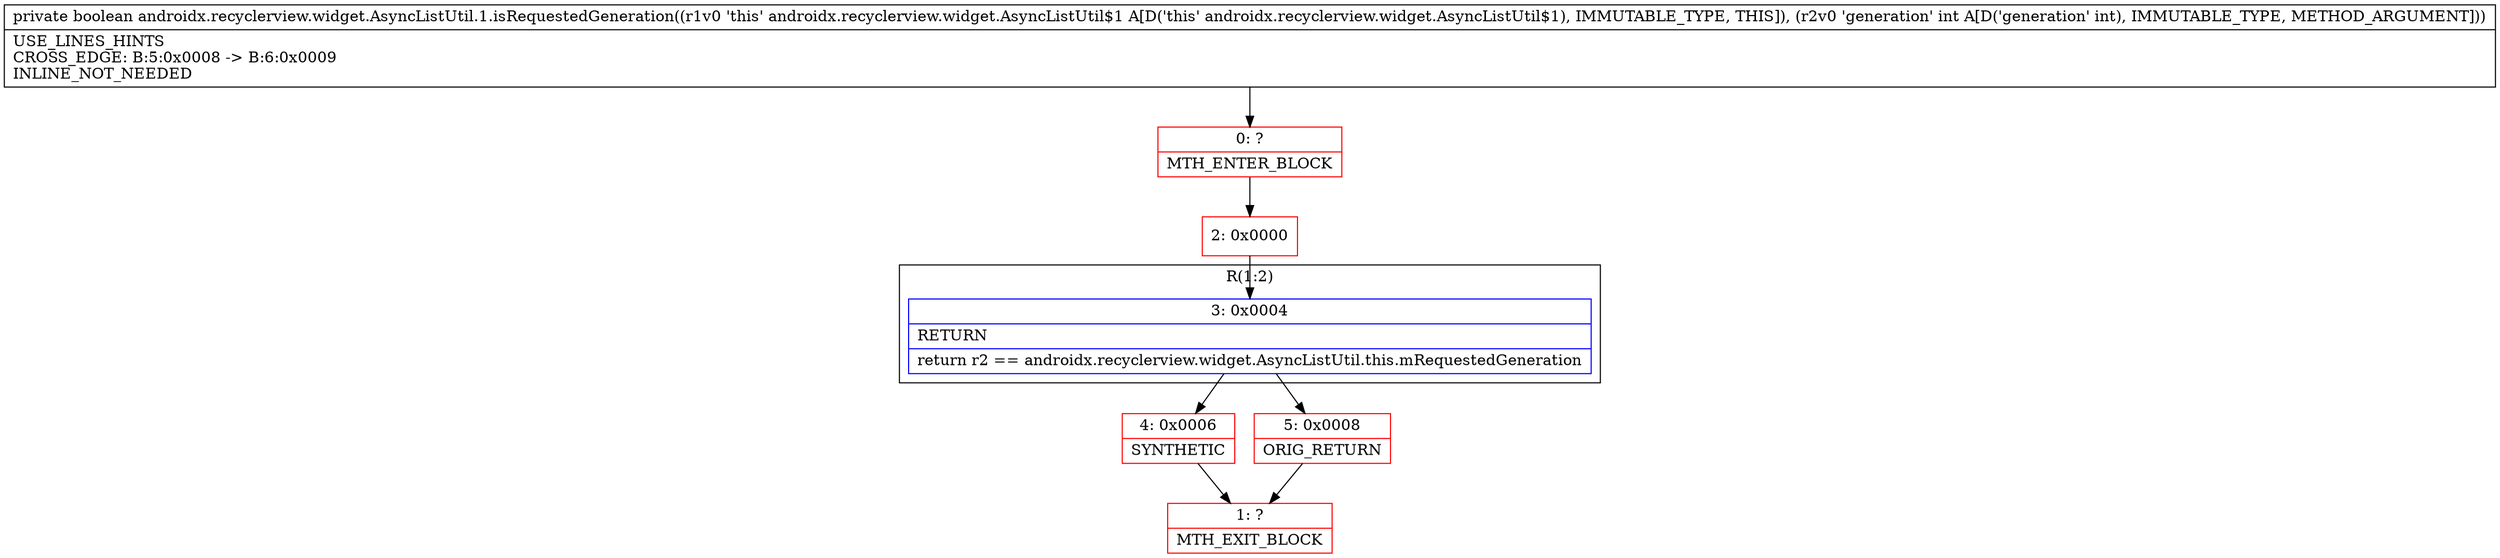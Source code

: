 digraph "CFG forandroidx.recyclerview.widget.AsyncListUtil.1.isRequestedGeneration(I)Z" {
subgraph cluster_Region_1077748178 {
label = "R(1:2)";
node [shape=record,color=blue];
Node_3 [shape=record,label="{3\:\ 0x0004|RETURN\l|return r2 == androidx.recyclerview.widget.AsyncListUtil.this.mRequestedGeneration\l}"];
}
Node_0 [shape=record,color=red,label="{0\:\ ?|MTH_ENTER_BLOCK\l}"];
Node_2 [shape=record,color=red,label="{2\:\ 0x0000}"];
Node_4 [shape=record,color=red,label="{4\:\ 0x0006|SYNTHETIC\l}"];
Node_1 [shape=record,color=red,label="{1\:\ ?|MTH_EXIT_BLOCK\l}"];
Node_5 [shape=record,color=red,label="{5\:\ 0x0008|ORIG_RETURN\l}"];
MethodNode[shape=record,label="{private boolean androidx.recyclerview.widget.AsyncListUtil.1.isRequestedGeneration((r1v0 'this' androidx.recyclerview.widget.AsyncListUtil$1 A[D('this' androidx.recyclerview.widget.AsyncListUtil$1), IMMUTABLE_TYPE, THIS]), (r2v0 'generation' int A[D('generation' int), IMMUTABLE_TYPE, METHOD_ARGUMENT]))  | USE_LINES_HINTS\lCROSS_EDGE: B:5:0x0008 \-\> B:6:0x0009\lINLINE_NOT_NEEDED\l}"];
MethodNode -> Node_0;Node_3 -> Node_4;
Node_3 -> Node_5;
Node_0 -> Node_2;
Node_2 -> Node_3;
Node_4 -> Node_1;
Node_5 -> Node_1;
}

